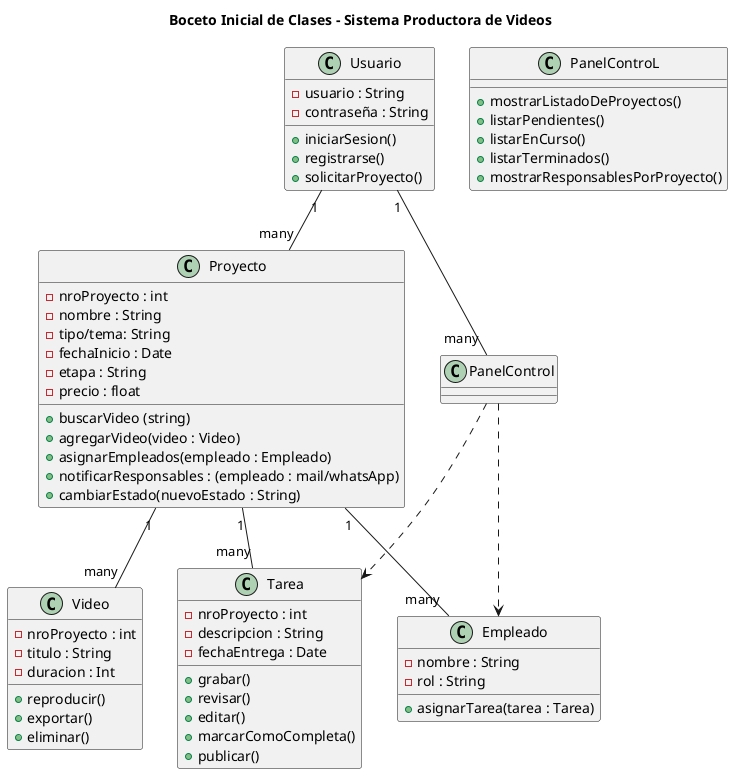 @startuml
title Boceto Inicial de Clases - Sistema Productora de Videos

class Usuario {
  - usuario : String
  - contraseña : String
  + iniciarSesion()
  + registrarse()
  + solicitarProyecto()
}

class Proyecto {
  - nroProyecto : int
  - nombre : String
  - tipo/tema: String
  - fechaInicio : Date
  - etapa : String
  - precio : float
  + buscarVideo (string)
  + agregarVideo(video : Video)
  + asignarEmpleados(empleado : Empleado)
  + notificarResponsables : (empleado : mail/whatsApp)
  + cambiarEstado(nuevoEstado : String)
}

class PanelControL {
  + mostrarListadoDeProyectos()
  + listarPendientes()
  + listarEnCurso()
  + listarTerminados()
  + mostrarResponsablesPorProyecto()
}

class Video {
  - nroProyecto : int
  - titulo : String
  - duracion : Int
  + reproducir()
  + exportar()
  + eliminar()
}

class Empleado {
  - nombre : String
  - rol : String
  + asignarTarea(tarea : Tarea)
}

class Tarea {
  - nroProyecto : int
  - descripcion : String
  - fechaEntrega : Date
  + grabar() 
  + revisar() 
  + editar()
  + marcarComoCompleta()
  + publicar()
}

' ====== Relaciones ======
Usuario "1" -- "many" Proyecto
Usuario "1" -- "many" PanelControl
Proyecto "1" -- "many" Video
Proyecto "1" -- "many" Empleado
Proyecto "1" -- "many" Tarea
PanelControl ..> Empleado
PanelControl ..> Tarea
@enduml
